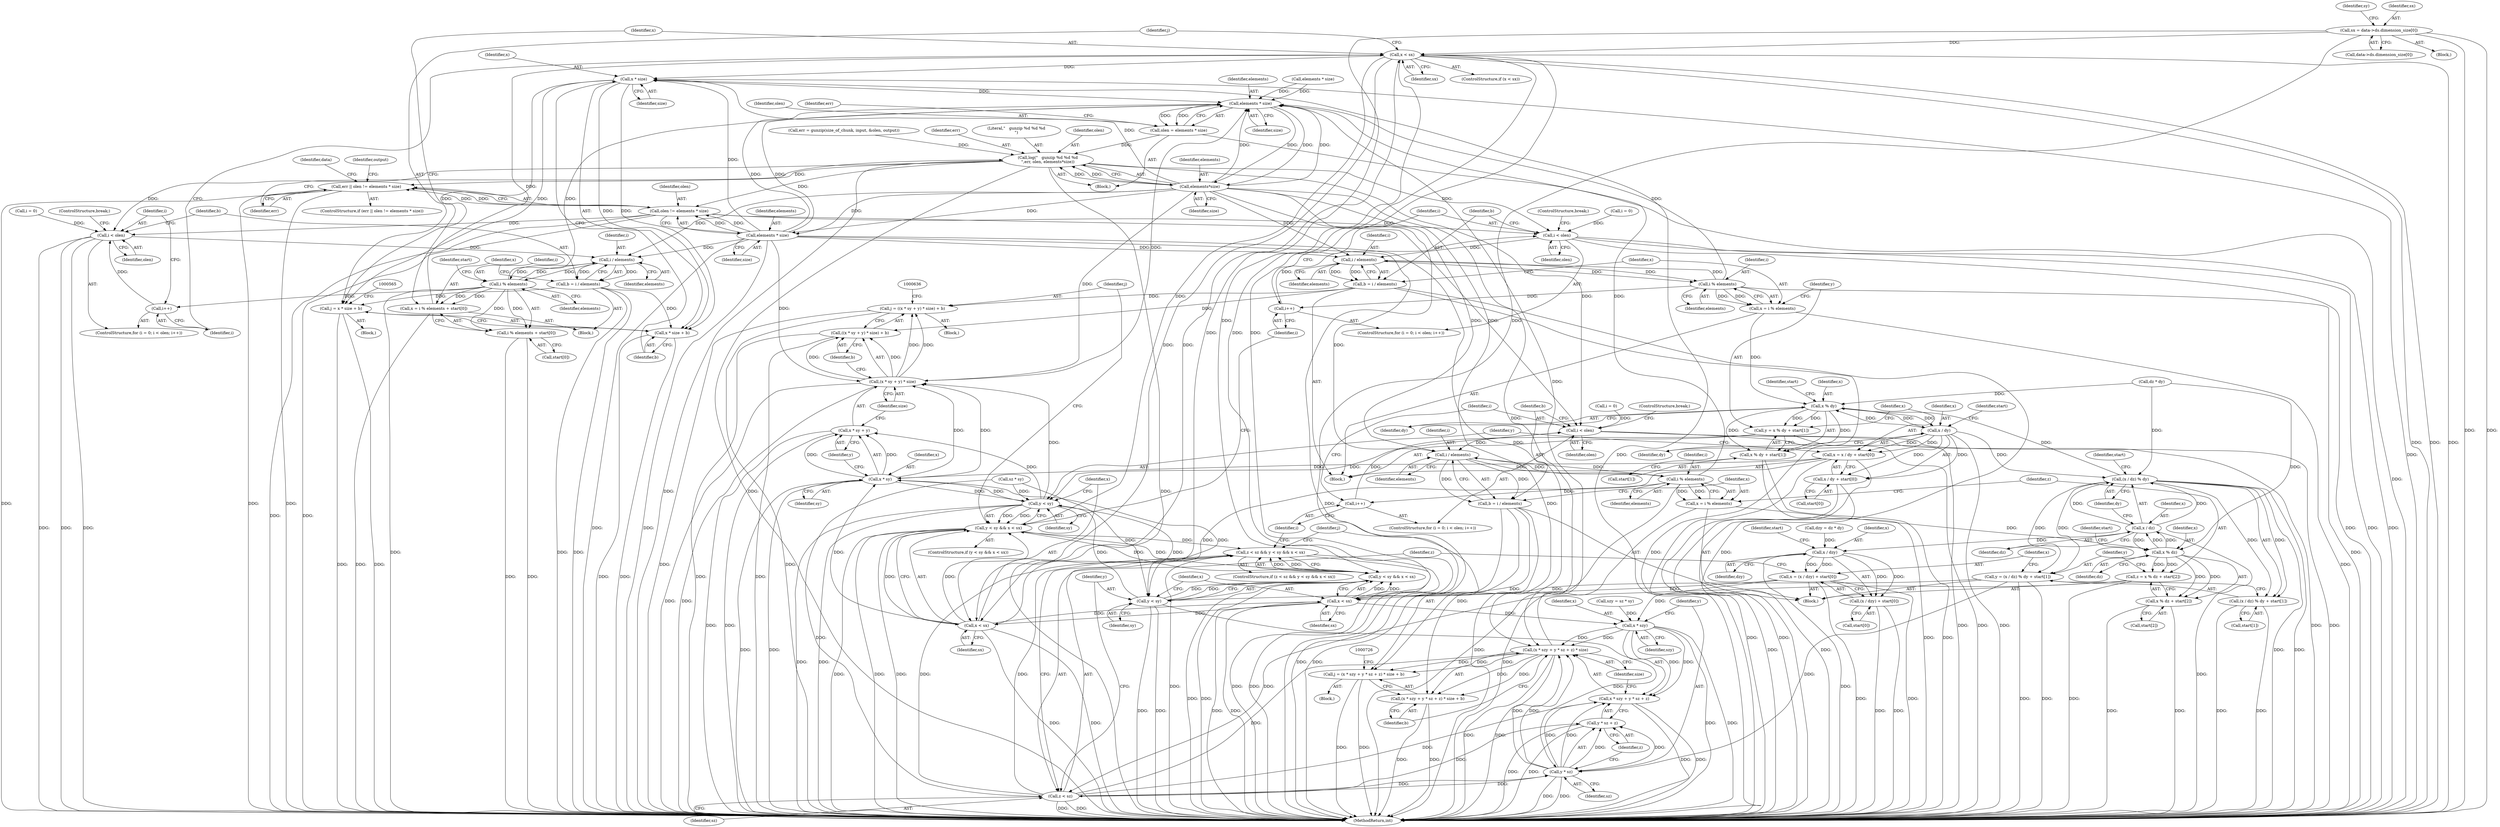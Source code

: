 digraph "0_libmysofa_d39a171e9c6a1c44dbdf43f9db6c3fbd887e38c1@pointer" {
"1000275" [label="(Call,sx = data->ds.dimension_size[0])"];
"1000551" [label="(Call,x < sx)"];
"1000558" [label="(Call,x * size)"];
"1000485" [label="(Call,elements * size)"];
"1000483" [label="(Call,olen = elements * size)"];
"1000498" [label="(Call,log(\"   gunzip %d %d %d\n\",err, olen, elements*size))"];
"1000506" [label="(Call,err || olen != elements * size)"];
"1000508" [label="(Call,olen != elements * size)"];
"1000530" [label="(Call,i < olen)"];
"1000538" [label="(Call,i / elements)"];
"1000536" [label="(Call,b = i / elements)"];
"1000555" [label="(Call,j = x * size + b)"];
"1000557" [label="(Call,x * size + b)"];
"1000544" [label="(Call,i % elements)"];
"1000533" [label="(Call,i++)"];
"1000541" [label="(Call,x = i % elements + start[0])"];
"1000543" [label="(Call,i % elements + start[0])"];
"1000579" [label="(Call,i < olen)"];
"1000587" [label="(Call,i / elements)"];
"1000585" [label="(Call,b = i / elements)"];
"1000622" [label="(Call,j = ((x * sy + y) * size) + b)"];
"1000624" [label="(Call,((x * sy + y) * size) + b)"];
"1000592" [label="(Call,i % elements)"];
"1000582" [label="(Call,i++)"];
"1000590" [label="(Call,x = i % elements)"];
"1000598" [label="(Call,x % dy)"];
"1000595" [label="(Call,y = x % dy + start[1])"];
"1000615" [label="(Call,y < sy)"];
"1000614" [label="(Call,y < sy && x < sx)"];
"1000696" [label="(Call,z < sz && y < sy && x < sx)"];
"1000700" [label="(Call,y < sy && x < sx)"];
"1000625" [label="(Call,(x * sy + y) * size)"];
"1000627" [label="(Call,x * sy)"];
"1000626" [label="(Call,x * sy + y)"];
"1000701" [label="(Call,y < sy)"];
"1000717" [label="(Call,y * sz)"];
"1000697" [label="(Call,z < sz)"];
"1000711" [label="(Call,(x * szy + y * sz + z) * size)"];
"1000708" [label="(Call,j = (x * szy + y * sz + z) * size + b)"];
"1000710" [label="(Call,(x * szy + y * sz + z) * size + b)"];
"1000712" [label="(Call,x * szy + y * sz + z)"];
"1000716" [label="(Call,y * sz + z)"];
"1000597" [label="(Call,x % dy + start[1])"];
"1000607" [label="(Call,x / dy)"];
"1000604" [label="(Call,x = x / dy + start[0])"];
"1000618" [label="(Call,x < sx)"];
"1000704" [label="(Call,x < sx)"];
"1000713" [label="(Call,x * szy)"];
"1000606" [label="(Call,x / dy + start[0])"];
"1000678" [label="(Call,(x / dz) % dy)"];
"1000675" [label="(Call,y = (x / dz) % dy + start[1])"];
"1000677" [label="(Call,(x / dz) % dy + start[1])"];
"1000650" [label="(Call,i < olen)"];
"1000658" [label="(Call,i / elements)"];
"1000656" [label="(Call,b = i / elements)"];
"1000663" [label="(Call,i % elements)"];
"1000653" [label="(Call,i++)"];
"1000661" [label="(Call,x = i % elements)"];
"1000669" [label="(Call,x % dz)"];
"1000666" [label="(Call,z = x % dz + start[2])"];
"1000668" [label="(Call,x % dz + start[2])"];
"1000679" [label="(Call,x / dz)"];
"1000689" [label="(Call,x / dzy)"];
"1000686" [label="(Call,x = (x / dzy) + start[0])"];
"1000688" [label="(Call,(x / dzy) + start[0])"];
"1000502" [label="(Call,elements*size)"];
"1000510" [label="(Call,elements * size)"];
"1000509" [label="(Identifier,olen)"];
"1000714" [label="(Identifier,x)"];
"1000711" [label="(Call,(x * szy + y * sz + z) * size)"];
"1000486" [label="(Identifier,elements)"];
"1000717" [label="(Call,y * sz)"];
"1000646" [label="(ControlStructure,for (i = 0; i < olen; i++))"];
"1000681" [label="(Identifier,dz)"];
"1000610" [label="(Call,start[0])"];
"1000618" [label="(Call,x < sx)"];
"1000530" [label="(Call,i < olen)"];
"1000487" [label="(Identifier,size)"];
"1000652" [label="(Identifier,olen)"];
"1000498" [label="(Call,log(\"   gunzip %d %d %d\n\",err, olen, elements*size))"];
"1000661" [label="(Call,x = i % elements)"];
"1000277" [label="(Call,data->ds.dimension_size[0])"];
"1000696" [label="(Call,z < sz && y < sy && x < sx)"];
"1000671" [label="(Identifier,dz)"];
"1000505" [label="(ControlStructure,if (err || olen != elements * size))"];
"1000695" [label="(ControlStructure,if (z < sz && y < sy && x < sx))"];
"1000688" [label="(Call,(x / dzy) + start[0])"];
"1000609" [label="(Identifier,dy)"];
"1000548" [label="(Identifier,start)"];
"1000591" [label="(Identifier,x)"];
"1000664" [label="(Identifier,i)"];
"1000511" [label="(Identifier,elements)"];
"1000608" [label="(Identifier,x)"];
"1000573" [label="(ControlStructure,break;)"];
"1000678" [label="(Call,(x / dz) % dy)"];
"1000541" [label="(Call,x = i % elements + start[0])"];
"1000690" [label="(Identifier,x)"];
"1000592" [label="(Call,i % elements)"];
"1000304" [label="(Call,dz * dy)"];
"1000275" [label="(Call,sx = data->ds.dimension_size[0])"];
"1000587" [label="(Call,i / elements)"];
"1000537" [label="(Identifier,b)"];
"1000533" [label="(Call,i++)"];
"1000585" [label="(Call,b = i / elements)"];
"1000510" [label="(Call,elements * size)"];
"1000647" [label="(Call,i = 0)"];
"1000669" [label="(Call,x % dz)"];
"1000484" [label="(Identifier,olen)"];
"1000709" [label="(Identifier,j)"];
"1000675" [label="(Call,y = (x / dz) % dy + start[1])"];
"1000581" [label="(Identifier,olen)"];
"1000512" [label="(Identifier,size)"];
"1000734" [label="(ControlStructure,break;)"];
"1000503" [label="(Identifier,elements)"];
"1000683" [label="(Call,start[1])"];
"1000597" [label="(Call,x % dy + start[1])"];
"1000617" [label="(Identifier,sy)"];
"1000595" [label="(Call,y = x % dy + start[1])"];
"1000593" [label="(Identifier,i)"];
"1000700" [label="(Call,y < sy && x < sx)"];
"1000483" [label="(Call,olen = elements * size)"];
"1000653" [label="(Call,i++)"];
"1000769" [label="(MethodReturn,int)"];
"1000527" [label="(Call,i = 0)"];
"1000605" [label="(Identifier,x)"];
"1000719" [label="(Identifier,sz)"];
"1000712" [label="(Call,x * szy + y * sz + z)"];
"1000596" [label="(Identifier,y)"];
"1000546" [label="(Identifier,elements)"];
"1000626" [label="(Call,x * sy + y)"];
"1000650" [label="(Call,i < olen)"];
"1000672" [label="(Call,start[2])"];
"1000309" [label="(Call,sz * sy)"];
"1000542" [label="(Identifier,x)"];
"1000575" [label="(ControlStructure,for (i = 0; i < olen; i++))"];
"1000631" [label="(Identifier,size)"];
"1000488" [label="(Call,err = gunzip(size_of_chunk, input, &olen, output))"];
"1000557" [label="(Call,x * size + b)"];
"1000707" [label="(Block,)"];
"1000489" [label="(Identifier,err)"];
"1000544" [label="(Call,i % elements)"];
"1000588" [label="(Identifier,i)"];
"1000619" [label="(Identifier,x)"];
"1000702" [label="(Identifier,y)"];
"1000365" [label="(Block,)"];
"1000547" [label="(Call,start[0])"];
"1000614" [label="(Call,y < sy && x < sx)"];
"1000682" [label="(Identifier,dy)"];
"1000644" [label="(ControlStructure,break;)"];
"1000558" [label="(Call,x * size)"];
"1000607" [label="(Call,x / dy)"];
"1000703" [label="(Identifier,sy)"];
"1000670" [label="(Identifier,x)"];
"1000521" [label="(Identifier,data)"];
"1000624" [label="(Call,((x * sy + y) * size) + b)"];
"1000687" [label="(Identifier,x)"];
"1000285" [label="(Identifier,sy)"];
"1000677" [label="(Call,(x / dz) % dy + start[1])"];
"1000658" [label="(Call,i / elements)"];
"1000721" [label="(Identifier,size)"];
"1000586" [label="(Identifier,b)"];
"1000710" [label="(Call,(x * szy + y * sz + z) * size + b)"];
"1000602" [label="(Identifier,start)"];
"1000622" [label="(Call,j = ((x * sy + y) * size) + b)"];
"1000540" [label="(Identifier,elements)"];
"1000531" [label="(Identifier,i)"];
"1000629" [label="(Identifier,sy)"];
"1000545" [label="(Identifier,i)"];
"1000666" [label="(Call,z = x % dz + start[2])"];
"1000600" [label="(Identifier,dy)"];
"1000553" [label="(Identifier,sx)"];
"1000604" [label="(Call,x = x / dy + start[0])"];
"1000485" [label="(Call,elements * size)"];
"1000535" [label="(Block,)"];
"1000538" [label="(Call,i / elements)"];
"1000536" [label="(Call,b = i / elements)"];
"1000722" [label="(Identifier,b)"];
"1000656" [label="(Call,b = i / elements)"];
"1000621" [label="(Block,)"];
"1000611" [label="(Identifier,start)"];
"1000554" [label="(Block,)"];
"1000539" [label="(Identifier,i)"];
"1000560" [label="(Identifier,size)"];
"1000706" [label="(Identifier,sx)"];
"1000699" [label="(Identifier,sz)"];
"1000532" [label="(Identifier,olen)"];
"1000613" [label="(ControlStructure,if (y < sy && x < sx))"];
"1000623" [label="(Identifier,j)"];
"1000106" [label="(Block,)"];
"1000655" [label="(Block,)"];
"1000713" [label="(Call,x * szy)"];
"1000679" [label="(Call,x / dz)"];
"1000665" [label="(Identifier,elements)"];
"1000692" [label="(Call,start[0])"];
"1000507" [label="(Identifier,err)"];
"1000689" [label="(Call,x / dzy)"];
"1000704" [label="(Call,x < sx)"];
"1000715" [label="(Identifier,szy)"];
"1000684" [label="(Identifier,start)"];
"1000276" [label="(Identifier,sx)"];
"1000657" [label="(Identifier,b)"];
"1000705" [label="(Identifier,x)"];
"1000663" [label="(Call,i % elements)"];
"1000543" [label="(Call,i % elements + start[0])"];
"1000708" [label="(Call,j = (x * szy + y * sz + z) * size + b)"];
"1000601" [label="(Call,start[1])"];
"1000686" [label="(Call,x = (x / dzy) + start[0])"];
"1000662" [label="(Identifier,x)"];
"1000697" [label="(Call,z < sz)"];
"1000579" [label="(Call,i < olen)"];
"1000680" [label="(Identifier,x)"];
"1000582" [label="(Call,i++)"];
"1000515" [label="(Identifier,output)"];
"1000667" [label="(Identifier,z)"];
"1000307" [label="(Call,szy = sz * sy)"];
"1000559" [label="(Identifier,x)"];
"1000691" [label="(Identifier,dzy)"];
"1000526" [label="(ControlStructure,for (i = 0; i < olen; i++))"];
"1000500" [label="(Identifier,err)"];
"1000693" [label="(Identifier,start)"];
"1000718" [label="(Identifier,y)"];
"1000552" [label="(Identifier,x)"];
"1000576" [label="(Call,i = 0)"];
"1000584" [label="(Block,)"];
"1000627" [label="(Call,x * sy)"];
"1000332" [label="(Call,elements * size)"];
"1000628" [label="(Identifier,x)"];
"1000660" [label="(Identifier,elements)"];
"1000502" [label="(Call,elements*size)"];
"1000499" [label="(Literal,\"   gunzip %d %d %d\n\")"];
"1000701" [label="(Call,y < sy)"];
"1000698" [label="(Identifier,z)"];
"1000504" [label="(Identifier,size)"];
"1000716" [label="(Call,y * sz + z)"];
"1000616" [label="(Identifier,y)"];
"1000589" [label="(Identifier,elements)"];
"1000561" [label="(Identifier,b)"];
"1000501" [label="(Identifier,olen)"];
"1000556" [label="(Identifier,j)"];
"1000508" [label="(Call,olen != elements * size)"];
"1000632" [label="(Identifier,b)"];
"1000506" [label="(Call,err || olen != elements * size)"];
"1000630" [label="(Identifier,y)"];
"1000659" [label="(Identifier,i)"];
"1000580" [label="(Identifier,i)"];
"1000676" [label="(Identifier,y)"];
"1000551" [label="(Call,x < sx)"];
"1000620" [label="(Identifier,sx)"];
"1000625" [label="(Call,(x * sy + y) * size)"];
"1000654" [label="(Identifier,i)"];
"1000550" [label="(ControlStructure,if (x < sx))"];
"1000598" [label="(Call,x % dy)"];
"1000599" [label="(Identifier,x)"];
"1000651" [label="(Identifier,i)"];
"1000673" [label="(Identifier,start)"];
"1000668" [label="(Call,x % dz + start[2])"];
"1000606" [label="(Call,x / dy + start[0])"];
"1000534" [label="(Identifier,i)"];
"1000615" [label="(Call,y < sy)"];
"1000583" [label="(Identifier,i)"];
"1000590" [label="(Call,x = i % elements)"];
"1000555" [label="(Call,j = x * size + b)"];
"1000302" [label="(Call,dzy = dz * dy)"];
"1000720" [label="(Identifier,z)"];
"1000594" [label="(Identifier,elements)"];
"1000275" -> "1000106"  [label="AST: "];
"1000275" -> "1000277"  [label="CFG: "];
"1000276" -> "1000275"  [label="AST: "];
"1000277" -> "1000275"  [label="AST: "];
"1000285" -> "1000275"  [label="CFG: "];
"1000275" -> "1000769"  [label="DDG: "];
"1000275" -> "1000769"  [label="DDG: "];
"1000275" -> "1000551"  [label="DDG: "];
"1000275" -> "1000618"  [label="DDG: "];
"1000275" -> "1000704"  [label="DDG: "];
"1000551" -> "1000550"  [label="AST: "];
"1000551" -> "1000553"  [label="CFG: "];
"1000552" -> "1000551"  [label="AST: "];
"1000553" -> "1000551"  [label="AST: "];
"1000556" -> "1000551"  [label="CFG: "];
"1000534" -> "1000551"  [label="CFG: "];
"1000551" -> "1000769"  [label="DDG: "];
"1000551" -> "1000769"  [label="DDG: "];
"1000551" -> "1000769"  [label="DDG: "];
"1000541" -> "1000551"  [label="DDG: "];
"1000704" -> "1000551"  [label="DDG: "];
"1000618" -> "1000551"  [label="DDG: "];
"1000551" -> "1000558"  [label="DDG: "];
"1000551" -> "1000614"  [label="DDG: "];
"1000551" -> "1000618"  [label="DDG: "];
"1000551" -> "1000700"  [label="DDG: "];
"1000551" -> "1000704"  [label="DDG: "];
"1000558" -> "1000557"  [label="AST: "];
"1000558" -> "1000560"  [label="CFG: "];
"1000559" -> "1000558"  [label="AST: "];
"1000560" -> "1000558"  [label="AST: "];
"1000561" -> "1000558"  [label="CFG: "];
"1000558" -> "1000769"  [label="DDG: "];
"1000558" -> "1000769"  [label="DDG: "];
"1000558" -> "1000485"  [label="DDG: "];
"1000558" -> "1000555"  [label="DDG: "];
"1000558" -> "1000555"  [label="DDG: "];
"1000558" -> "1000557"  [label="DDG: "];
"1000558" -> "1000557"  [label="DDG: "];
"1000510" -> "1000558"  [label="DDG: "];
"1000502" -> "1000558"  [label="DDG: "];
"1000485" -> "1000483"  [label="AST: "];
"1000485" -> "1000487"  [label="CFG: "];
"1000486" -> "1000485"  [label="AST: "];
"1000487" -> "1000485"  [label="AST: "];
"1000483" -> "1000485"  [label="CFG: "];
"1000485" -> "1000483"  [label="DDG: "];
"1000485" -> "1000483"  [label="DDG: "];
"1000332" -> "1000485"  [label="DDG: "];
"1000332" -> "1000485"  [label="DDG: "];
"1000502" -> "1000485"  [label="DDG: "];
"1000502" -> "1000485"  [label="DDG: "];
"1000592" -> "1000485"  [label="DDG: "];
"1000663" -> "1000485"  [label="DDG: "];
"1000544" -> "1000485"  [label="DDG: "];
"1000510" -> "1000485"  [label="DDG: "];
"1000510" -> "1000485"  [label="DDG: "];
"1000625" -> "1000485"  [label="DDG: "];
"1000711" -> "1000485"  [label="DDG: "];
"1000485" -> "1000502"  [label="DDG: "];
"1000485" -> "1000502"  [label="DDG: "];
"1000483" -> "1000365"  [label="AST: "];
"1000484" -> "1000483"  [label="AST: "];
"1000489" -> "1000483"  [label="CFG: "];
"1000483" -> "1000769"  [label="DDG: "];
"1000483" -> "1000498"  [label="DDG: "];
"1000498" -> "1000365"  [label="AST: "];
"1000498" -> "1000502"  [label="CFG: "];
"1000499" -> "1000498"  [label="AST: "];
"1000500" -> "1000498"  [label="AST: "];
"1000501" -> "1000498"  [label="AST: "];
"1000502" -> "1000498"  [label="AST: "];
"1000507" -> "1000498"  [label="CFG: "];
"1000498" -> "1000769"  [label="DDG: "];
"1000498" -> "1000769"  [label="DDG: "];
"1000498" -> "1000769"  [label="DDG: "];
"1000488" -> "1000498"  [label="DDG: "];
"1000502" -> "1000498"  [label="DDG: "];
"1000502" -> "1000498"  [label="DDG: "];
"1000498" -> "1000506"  [label="DDG: "];
"1000498" -> "1000508"  [label="DDG: "];
"1000498" -> "1000530"  [label="DDG: "];
"1000498" -> "1000579"  [label="DDG: "];
"1000498" -> "1000650"  [label="DDG: "];
"1000506" -> "1000505"  [label="AST: "];
"1000506" -> "1000507"  [label="CFG: "];
"1000506" -> "1000508"  [label="CFG: "];
"1000507" -> "1000506"  [label="AST: "];
"1000508" -> "1000506"  [label="AST: "];
"1000515" -> "1000506"  [label="CFG: "];
"1000521" -> "1000506"  [label="CFG: "];
"1000506" -> "1000769"  [label="DDG: "];
"1000506" -> "1000769"  [label="DDG: "];
"1000506" -> "1000769"  [label="DDG: "];
"1000508" -> "1000506"  [label="DDG: "];
"1000508" -> "1000506"  [label="DDG: "];
"1000508" -> "1000510"  [label="CFG: "];
"1000509" -> "1000508"  [label="AST: "];
"1000510" -> "1000508"  [label="AST: "];
"1000508" -> "1000769"  [label="DDG: "];
"1000508" -> "1000769"  [label="DDG: "];
"1000510" -> "1000508"  [label="DDG: "];
"1000510" -> "1000508"  [label="DDG: "];
"1000508" -> "1000530"  [label="DDG: "];
"1000508" -> "1000579"  [label="DDG: "];
"1000508" -> "1000650"  [label="DDG: "];
"1000530" -> "1000526"  [label="AST: "];
"1000530" -> "1000532"  [label="CFG: "];
"1000531" -> "1000530"  [label="AST: "];
"1000532" -> "1000530"  [label="AST: "];
"1000537" -> "1000530"  [label="CFG: "];
"1000573" -> "1000530"  [label="CFG: "];
"1000530" -> "1000769"  [label="DDG: "];
"1000530" -> "1000769"  [label="DDG: "];
"1000530" -> "1000769"  [label="DDG: "];
"1000527" -> "1000530"  [label="DDG: "];
"1000533" -> "1000530"  [label="DDG: "];
"1000530" -> "1000538"  [label="DDG: "];
"1000538" -> "1000536"  [label="AST: "];
"1000538" -> "1000540"  [label="CFG: "];
"1000539" -> "1000538"  [label="AST: "];
"1000540" -> "1000538"  [label="AST: "];
"1000536" -> "1000538"  [label="CFG: "];
"1000538" -> "1000536"  [label="DDG: "];
"1000538" -> "1000536"  [label="DDG: "];
"1000502" -> "1000538"  [label="DDG: "];
"1000544" -> "1000538"  [label="DDG: "];
"1000510" -> "1000538"  [label="DDG: "];
"1000538" -> "1000544"  [label="DDG: "];
"1000538" -> "1000544"  [label="DDG: "];
"1000536" -> "1000535"  [label="AST: "];
"1000537" -> "1000536"  [label="AST: "];
"1000542" -> "1000536"  [label="CFG: "];
"1000536" -> "1000769"  [label="DDG: "];
"1000536" -> "1000769"  [label="DDG: "];
"1000536" -> "1000555"  [label="DDG: "];
"1000536" -> "1000557"  [label="DDG: "];
"1000555" -> "1000554"  [label="AST: "];
"1000555" -> "1000557"  [label="CFG: "];
"1000556" -> "1000555"  [label="AST: "];
"1000557" -> "1000555"  [label="AST: "];
"1000565" -> "1000555"  [label="CFG: "];
"1000555" -> "1000769"  [label="DDG: "];
"1000555" -> "1000769"  [label="DDG: "];
"1000557" -> "1000561"  [label="CFG: "];
"1000561" -> "1000557"  [label="AST: "];
"1000557" -> "1000769"  [label="DDG: "];
"1000557" -> "1000769"  [label="DDG: "];
"1000544" -> "1000543"  [label="AST: "];
"1000544" -> "1000546"  [label="CFG: "];
"1000545" -> "1000544"  [label="AST: "];
"1000546" -> "1000544"  [label="AST: "];
"1000548" -> "1000544"  [label="CFG: "];
"1000544" -> "1000769"  [label="DDG: "];
"1000544" -> "1000533"  [label="DDG: "];
"1000544" -> "1000541"  [label="DDG: "];
"1000544" -> "1000541"  [label="DDG: "];
"1000544" -> "1000543"  [label="DDG: "];
"1000544" -> "1000543"  [label="DDG: "];
"1000533" -> "1000526"  [label="AST: "];
"1000533" -> "1000534"  [label="CFG: "];
"1000534" -> "1000533"  [label="AST: "];
"1000531" -> "1000533"  [label="CFG: "];
"1000541" -> "1000535"  [label="AST: "];
"1000541" -> "1000543"  [label="CFG: "];
"1000542" -> "1000541"  [label="AST: "];
"1000543" -> "1000541"  [label="AST: "];
"1000552" -> "1000541"  [label="CFG: "];
"1000541" -> "1000769"  [label="DDG: "];
"1000543" -> "1000547"  [label="CFG: "];
"1000547" -> "1000543"  [label="AST: "];
"1000543" -> "1000769"  [label="DDG: "];
"1000543" -> "1000769"  [label="DDG: "];
"1000579" -> "1000575"  [label="AST: "];
"1000579" -> "1000581"  [label="CFG: "];
"1000580" -> "1000579"  [label="AST: "];
"1000581" -> "1000579"  [label="AST: "];
"1000586" -> "1000579"  [label="CFG: "];
"1000644" -> "1000579"  [label="CFG: "];
"1000579" -> "1000769"  [label="DDG: "];
"1000579" -> "1000769"  [label="DDG: "];
"1000579" -> "1000769"  [label="DDG: "];
"1000576" -> "1000579"  [label="DDG: "];
"1000582" -> "1000579"  [label="DDG: "];
"1000579" -> "1000587"  [label="DDG: "];
"1000587" -> "1000585"  [label="AST: "];
"1000587" -> "1000589"  [label="CFG: "];
"1000588" -> "1000587"  [label="AST: "];
"1000589" -> "1000587"  [label="AST: "];
"1000585" -> "1000587"  [label="CFG: "];
"1000587" -> "1000585"  [label="DDG: "];
"1000587" -> "1000585"  [label="DDG: "];
"1000502" -> "1000587"  [label="DDG: "];
"1000510" -> "1000587"  [label="DDG: "];
"1000592" -> "1000587"  [label="DDG: "];
"1000587" -> "1000592"  [label="DDG: "];
"1000587" -> "1000592"  [label="DDG: "];
"1000585" -> "1000584"  [label="AST: "];
"1000586" -> "1000585"  [label="AST: "];
"1000591" -> "1000585"  [label="CFG: "];
"1000585" -> "1000769"  [label="DDG: "];
"1000585" -> "1000769"  [label="DDG: "];
"1000585" -> "1000622"  [label="DDG: "];
"1000585" -> "1000624"  [label="DDG: "];
"1000622" -> "1000621"  [label="AST: "];
"1000622" -> "1000624"  [label="CFG: "];
"1000623" -> "1000622"  [label="AST: "];
"1000624" -> "1000622"  [label="AST: "];
"1000636" -> "1000622"  [label="CFG: "];
"1000622" -> "1000769"  [label="DDG: "];
"1000622" -> "1000769"  [label="DDG: "];
"1000625" -> "1000622"  [label="DDG: "];
"1000625" -> "1000622"  [label="DDG: "];
"1000624" -> "1000632"  [label="CFG: "];
"1000625" -> "1000624"  [label="AST: "];
"1000632" -> "1000624"  [label="AST: "];
"1000624" -> "1000769"  [label="DDG: "];
"1000624" -> "1000769"  [label="DDG: "];
"1000625" -> "1000624"  [label="DDG: "];
"1000625" -> "1000624"  [label="DDG: "];
"1000592" -> "1000590"  [label="AST: "];
"1000592" -> "1000594"  [label="CFG: "];
"1000593" -> "1000592"  [label="AST: "];
"1000594" -> "1000592"  [label="AST: "];
"1000590" -> "1000592"  [label="CFG: "];
"1000592" -> "1000769"  [label="DDG: "];
"1000592" -> "1000582"  [label="DDG: "];
"1000592" -> "1000590"  [label="DDG: "];
"1000592" -> "1000590"  [label="DDG: "];
"1000582" -> "1000575"  [label="AST: "];
"1000582" -> "1000583"  [label="CFG: "];
"1000583" -> "1000582"  [label="AST: "];
"1000580" -> "1000582"  [label="CFG: "];
"1000590" -> "1000584"  [label="AST: "];
"1000591" -> "1000590"  [label="AST: "];
"1000596" -> "1000590"  [label="CFG: "];
"1000590" -> "1000769"  [label="DDG: "];
"1000590" -> "1000598"  [label="DDG: "];
"1000598" -> "1000597"  [label="AST: "];
"1000598" -> "1000600"  [label="CFG: "];
"1000599" -> "1000598"  [label="AST: "];
"1000600" -> "1000598"  [label="AST: "];
"1000602" -> "1000598"  [label="CFG: "];
"1000598" -> "1000595"  [label="DDG: "];
"1000598" -> "1000595"  [label="DDG: "];
"1000598" -> "1000597"  [label="DDG: "];
"1000598" -> "1000597"  [label="DDG: "];
"1000678" -> "1000598"  [label="DDG: "];
"1000304" -> "1000598"  [label="DDG: "];
"1000607" -> "1000598"  [label="DDG: "];
"1000598" -> "1000607"  [label="DDG: "];
"1000598" -> "1000607"  [label="DDG: "];
"1000595" -> "1000584"  [label="AST: "];
"1000595" -> "1000597"  [label="CFG: "];
"1000596" -> "1000595"  [label="AST: "];
"1000597" -> "1000595"  [label="AST: "];
"1000605" -> "1000595"  [label="CFG: "];
"1000595" -> "1000769"  [label="DDG: "];
"1000595" -> "1000615"  [label="DDG: "];
"1000615" -> "1000614"  [label="AST: "];
"1000615" -> "1000617"  [label="CFG: "];
"1000616" -> "1000615"  [label="AST: "];
"1000617" -> "1000615"  [label="AST: "];
"1000619" -> "1000615"  [label="CFG: "];
"1000614" -> "1000615"  [label="CFG: "];
"1000615" -> "1000769"  [label="DDG: "];
"1000615" -> "1000769"  [label="DDG: "];
"1000615" -> "1000614"  [label="DDG: "];
"1000615" -> "1000614"  [label="DDG: "];
"1000627" -> "1000615"  [label="DDG: "];
"1000309" -> "1000615"  [label="DDG: "];
"1000701" -> "1000615"  [label="DDG: "];
"1000615" -> "1000625"  [label="DDG: "];
"1000615" -> "1000627"  [label="DDG: "];
"1000615" -> "1000626"  [label="DDG: "];
"1000615" -> "1000701"  [label="DDG: "];
"1000614" -> "1000613"  [label="AST: "];
"1000614" -> "1000618"  [label="CFG: "];
"1000618" -> "1000614"  [label="AST: "];
"1000623" -> "1000614"  [label="CFG: "];
"1000583" -> "1000614"  [label="CFG: "];
"1000614" -> "1000769"  [label="DDG: "];
"1000614" -> "1000769"  [label="DDG: "];
"1000614" -> "1000769"  [label="DDG: "];
"1000618" -> "1000614"  [label="DDG: "];
"1000618" -> "1000614"  [label="DDG: "];
"1000700" -> "1000614"  [label="DDG: "];
"1000614" -> "1000696"  [label="DDG: "];
"1000614" -> "1000700"  [label="DDG: "];
"1000696" -> "1000695"  [label="AST: "];
"1000696" -> "1000697"  [label="CFG: "];
"1000696" -> "1000700"  [label="CFG: "];
"1000697" -> "1000696"  [label="AST: "];
"1000700" -> "1000696"  [label="AST: "];
"1000709" -> "1000696"  [label="CFG: "];
"1000654" -> "1000696"  [label="CFG: "];
"1000696" -> "1000769"  [label="DDG: "];
"1000696" -> "1000769"  [label="DDG: "];
"1000696" -> "1000769"  [label="DDG: "];
"1000697" -> "1000696"  [label="DDG: "];
"1000697" -> "1000696"  [label="DDG: "];
"1000700" -> "1000696"  [label="DDG: "];
"1000700" -> "1000696"  [label="DDG: "];
"1000700" -> "1000701"  [label="CFG: "];
"1000700" -> "1000704"  [label="CFG: "];
"1000701" -> "1000700"  [label="AST: "];
"1000704" -> "1000700"  [label="AST: "];
"1000700" -> "1000769"  [label="DDG: "];
"1000700" -> "1000769"  [label="DDG: "];
"1000701" -> "1000700"  [label="DDG: "];
"1000701" -> "1000700"  [label="DDG: "];
"1000704" -> "1000700"  [label="DDG: "];
"1000704" -> "1000700"  [label="DDG: "];
"1000625" -> "1000631"  [label="CFG: "];
"1000626" -> "1000625"  [label="AST: "];
"1000631" -> "1000625"  [label="AST: "];
"1000632" -> "1000625"  [label="CFG: "];
"1000625" -> "1000769"  [label="DDG: "];
"1000625" -> "1000769"  [label="DDG: "];
"1000627" -> "1000625"  [label="DDG: "];
"1000627" -> "1000625"  [label="DDG: "];
"1000510" -> "1000625"  [label="DDG: "];
"1000502" -> "1000625"  [label="DDG: "];
"1000627" -> "1000626"  [label="AST: "];
"1000627" -> "1000629"  [label="CFG: "];
"1000628" -> "1000627"  [label="AST: "];
"1000629" -> "1000627"  [label="AST: "];
"1000630" -> "1000627"  [label="CFG: "];
"1000627" -> "1000769"  [label="DDG: "];
"1000627" -> "1000769"  [label="DDG: "];
"1000627" -> "1000626"  [label="DDG: "];
"1000627" -> "1000626"  [label="DDG: "];
"1000604" -> "1000627"  [label="DDG: "];
"1000618" -> "1000627"  [label="DDG: "];
"1000627" -> "1000701"  [label="DDG: "];
"1000626" -> "1000630"  [label="CFG: "];
"1000630" -> "1000626"  [label="AST: "];
"1000631" -> "1000626"  [label="CFG: "];
"1000626" -> "1000769"  [label="DDG: "];
"1000626" -> "1000769"  [label="DDG: "];
"1000701" -> "1000703"  [label="CFG: "];
"1000702" -> "1000701"  [label="AST: "];
"1000703" -> "1000701"  [label="AST: "];
"1000705" -> "1000701"  [label="CFG: "];
"1000701" -> "1000769"  [label="DDG: "];
"1000701" -> "1000769"  [label="DDG: "];
"1000675" -> "1000701"  [label="DDG: "];
"1000309" -> "1000701"  [label="DDG: "];
"1000701" -> "1000717"  [label="DDG: "];
"1000717" -> "1000716"  [label="AST: "];
"1000717" -> "1000719"  [label="CFG: "];
"1000718" -> "1000717"  [label="AST: "];
"1000719" -> "1000717"  [label="AST: "];
"1000720" -> "1000717"  [label="CFG: "];
"1000717" -> "1000769"  [label="DDG: "];
"1000717" -> "1000769"  [label="DDG: "];
"1000717" -> "1000697"  [label="DDG: "];
"1000717" -> "1000711"  [label="DDG: "];
"1000717" -> "1000711"  [label="DDG: "];
"1000717" -> "1000712"  [label="DDG: "];
"1000717" -> "1000712"  [label="DDG: "];
"1000717" -> "1000716"  [label="DDG: "];
"1000717" -> "1000716"  [label="DDG: "];
"1000675" -> "1000717"  [label="DDG: "];
"1000697" -> "1000717"  [label="DDG: "];
"1000697" -> "1000699"  [label="CFG: "];
"1000698" -> "1000697"  [label="AST: "];
"1000699" -> "1000697"  [label="AST: "];
"1000702" -> "1000697"  [label="CFG: "];
"1000697" -> "1000769"  [label="DDG: "];
"1000697" -> "1000769"  [label="DDG: "];
"1000666" -> "1000697"  [label="DDG: "];
"1000309" -> "1000697"  [label="DDG: "];
"1000697" -> "1000711"  [label="DDG: "];
"1000697" -> "1000712"  [label="DDG: "];
"1000697" -> "1000716"  [label="DDG: "];
"1000711" -> "1000710"  [label="AST: "];
"1000711" -> "1000721"  [label="CFG: "];
"1000712" -> "1000711"  [label="AST: "];
"1000721" -> "1000711"  [label="AST: "];
"1000722" -> "1000711"  [label="CFG: "];
"1000711" -> "1000769"  [label="DDG: "];
"1000711" -> "1000769"  [label="DDG: "];
"1000711" -> "1000708"  [label="DDG: "];
"1000711" -> "1000708"  [label="DDG: "];
"1000711" -> "1000710"  [label="DDG: "];
"1000711" -> "1000710"  [label="DDG: "];
"1000713" -> "1000711"  [label="DDG: "];
"1000713" -> "1000711"  [label="DDG: "];
"1000510" -> "1000711"  [label="DDG: "];
"1000502" -> "1000711"  [label="DDG: "];
"1000708" -> "1000707"  [label="AST: "];
"1000708" -> "1000710"  [label="CFG: "];
"1000709" -> "1000708"  [label="AST: "];
"1000710" -> "1000708"  [label="AST: "];
"1000726" -> "1000708"  [label="CFG: "];
"1000708" -> "1000769"  [label="DDG: "];
"1000708" -> "1000769"  [label="DDG: "];
"1000656" -> "1000708"  [label="DDG: "];
"1000710" -> "1000722"  [label="CFG: "];
"1000722" -> "1000710"  [label="AST: "];
"1000710" -> "1000769"  [label="DDG: "];
"1000710" -> "1000769"  [label="DDG: "];
"1000656" -> "1000710"  [label="DDG: "];
"1000712" -> "1000716"  [label="CFG: "];
"1000713" -> "1000712"  [label="AST: "];
"1000716" -> "1000712"  [label="AST: "];
"1000721" -> "1000712"  [label="CFG: "];
"1000712" -> "1000769"  [label="DDG: "];
"1000712" -> "1000769"  [label="DDG: "];
"1000713" -> "1000712"  [label="DDG: "];
"1000713" -> "1000712"  [label="DDG: "];
"1000716" -> "1000720"  [label="CFG: "];
"1000720" -> "1000716"  [label="AST: "];
"1000716" -> "1000769"  [label="DDG: "];
"1000716" -> "1000769"  [label="DDG: "];
"1000597" -> "1000601"  [label="CFG: "];
"1000601" -> "1000597"  [label="AST: "];
"1000597" -> "1000769"  [label="DDG: "];
"1000597" -> "1000769"  [label="DDG: "];
"1000607" -> "1000606"  [label="AST: "];
"1000607" -> "1000609"  [label="CFG: "];
"1000608" -> "1000607"  [label="AST: "];
"1000609" -> "1000607"  [label="AST: "];
"1000611" -> "1000607"  [label="CFG: "];
"1000607" -> "1000769"  [label="DDG: "];
"1000607" -> "1000604"  [label="DDG: "];
"1000607" -> "1000604"  [label="DDG: "];
"1000607" -> "1000606"  [label="DDG: "];
"1000607" -> "1000606"  [label="DDG: "];
"1000607" -> "1000678"  [label="DDG: "];
"1000604" -> "1000584"  [label="AST: "];
"1000604" -> "1000606"  [label="CFG: "];
"1000605" -> "1000604"  [label="AST: "];
"1000606" -> "1000604"  [label="AST: "];
"1000616" -> "1000604"  [label="CFG: "];
"1000604" -> "1000769"  [label="DDG: "];
"1000604" -> "1000769"  [label="DDG: "];
"1000604" -> "1000618"  [label="DDG: "];
"1000618" -> "1000620"  [label="CFG: "];
"1000619" -> "1000618"  [label="AST: "];
"1000620" -> "1000618"  [label="AST: "];
"1000618" -> "1000769"  [label="DDG: "];
"1000618" -> "1000769"  [label="DDG: "];
"1000704" -> "1000618"  [label="DDG: "];
"1000618" -> "1000704"  [label="DDG: "];
"1000704" -> "1000706"  [label="CFG: "];
"1000705" -> "1000704"  [label="AST: "];
"1000706" -> "1000704"  [label="AST: "];
"1000704" -> "1000769"  [label="DDG: "];
"1000704" -> "1000769"  [label="DDG: "];
"1000686" -> "1000704"  [label="DDG: "];
"1000704" -> "1000713"  [label="DDG: "];
"1000713" -> "1000715"  [label="CFG: "];
"1000714" -> "1000713"  [label="AST: "];
"1000715" -> "1000713"  [label="AST: "];
"1000718" -> "1000713"  [label="CFG: "];
"1000713" -> "1000769"  [label="DDG: "];
"1000713" -> "1000769"  [label="DDG: "];
"1000686" -> "1000713"  [label="DDG: "];
"1000307" -> "1000713"  [label="DDG: "];
"1000606" -> "1000610"  [label="CFG: "];
"1000610" -> "1000606"  [label="AST: "];
"1000606" -> "1000769"  [label="DDG: "];
"1000606" -> "1000769"  [label="DDG: "];
"1000678" -> "1000677"  [label="AST: "];
"1000678" -> "1000682"  [label="CFG: "];
"1000679" -> "1000678"  [label="AST: "];
"1000682" -> "1000678"  [label="AST: "];
"1000684" -> "1000678"  [label="CFG: "];
"1000678" -> "1000769"  [label="DDG: "];
"1000678" -> "1000769"  [label="DDG: "];
"1000678" -> "1000675"  [label="DDG: "];
"1000678" -> "1000675"  [label="DDG: "];
"1000678" -> "1000677"  [label="DDG: "];
"1000678" -> "1000677"  [label="DDG: "];
"1000679" -> "1000678"  [label="DDG: "];
"1000679" -> "1000678"  [label="DDG: "];
"1000304" -> "1000678"  [label="DDG: "];
"1000675" -> "1000655"  [label="AST: "];
"1000675" -> "1000677"  [label="CFG: "];
"1000676" -> "1000675"  [label="AST: "];
"1000677" -> "1000675"  [label="AST: "];
"1000687" -> "1000675"  [label="CFG: "];
"1000675" -> "1000769"  [label="DDG: "];
"1000675" -> "1000769"  [label="DDG: "];
"1000677" -> "1000683"  [label="CFG: "];
"1000683" -> "1000677"  [label="AST: "];
"1000677" -> "1000769"  [label="DDG: "];
"1000677" -> "1000769"  [label="DDG: "];
"1000650" -> "1000646"  [label="AST: "];
"1000650" -> "1000652"  [label="CFG: "];
"1000651" -> "1000650"  [label="AST: "];
"1000652" -> "1000650"  [label="AST: "];
"1000657" -> "1000650"  [label="CFG: "];
"1000734" -> "1000650"  [label="CFG: "];
"1000650" -> "1000769"  [label="DDG: "];
"1000650" -> "1000769"  [label="DDG: "];
"1000650" -> "1000769"  [label="DDG: "];
"1000647" -> "1000650"  [label="DDG: "];
"1000653" -> "1000650"  [label="DDG: "];
"1000650" -> "1000658"  [label="DDG: "];
"1000658" -> "1000656"  [label="AST: "];
"1000658" -> "1000660"  [label="CFG: "];
"1000659" -> "1000658"  [label="AST: "];
"1000660" -> "1000658"  [label="AST: "];
"1000656" -> "1000658"  [label="CFG: "];
"1000658" -> "1000656"  [label="DDG: "];
"1000658" -> "1000656"  [label="DDG: "];
"1000502" -> "1000658"  [label="DDG: "];
"1000510" -> "1000658"  [label="DDG: "];
"1000663" -> "1000658"  [label="DDG: "];
"1000658" -> "1000663"  [label="DDG: "];
"1000658" -> "1000663"  [label="DDG: "];
"1000656" -> "1000655"  [label="AST: "];
"1000657" -> "1000656"  [label="AST: "];
"1000662" -> "1000656"  [label="CFG: "];
"1000656" -> "1000769"  [label="DDG: "];
"1000656" -> "1000769"  [label="DDG: "];
"1000663" -> "1000661"  [label="AST: "];
"1000663" -> "1000665"  [label="CFG: "];
"1000664" -> "1000663"  [label="AST: "];
"1000665" -> "1000663"  [label="AST: "];
"1000661" -> "1000663"  [label="CFG: "];
"1000663" -> "1000769"  [label="DDG: "];
"1000663" -> "1000653"  [label="DDG: "];
"1000663" -> "1000661"  [label="DDG: "];
"1000663" -> "1000661"  [label="DDG: "];
"1000653" -> "1000646"  [label="AST: "];
"1000653" -> "1000654"  [label="CFG: "];
"1000654" -> "1000653"  [label="AST: "];
"1000651" -> "1000653"  [label="CFG: "];
"1000661" -> "1000655"  [label="AST: "];
"1000662" -> "1000661"  [label="AST: "];
"1000667" -> "1000661"  [label="CFG: "];
"1000661" -> "1000769"  [label="DDG: "];
"1000661" -> "1000669"  [label="DDG: "];
"1000669" -> "1000668"  [label="AST: "];
"1000669" -> "1000671"  [label="CFG: "];
"1000670" -> "1000669"  [label="AST: "];
"1000671" -> "1000669"  [label="AST: "];
"1000673" -> "1000669"  [label="CFG: "];
"1000669" -> "1000666"  [label="DDG: "];
"1000669" -> "1000666"  [label="DDG: "];
"1000669" -> "1000668"  [label="DDG: "];
"1000669" -> "1000668"  [label="DDG: "];
"1000679" -> "1000669"  [label="DDG: "];
"1000304" -> "1000669"  [label="DDG: "];
"1000669" -> "1000679"  [label="DDG: "];
"1000669" -> "1000679"  [label="DDG: "];
"1000666" -> "1000655"  [label="AST: "];
"1000666" -> "1000668"  [label="CFG: "];
"1000667" -> "1000666"  [label="AST: "];
"1000668" -> "1000666"  [label="AST: "];
"1000676" -> "1000666"  [label="CFG: "];
"1000666" -> "1000769"  [label="DDG: "];
"1000668" -> "1000672"  [label="CFG: "];
"1000672" -> "1000668"  [label="AST: "];
"1000668" -> "1000769"  [label="DDG: "];
"1000668" -> "1000769"  [label="DDG: "];
"1000679" -> "1000681"  [label="CFG: "];
"1000680" -> "1000679"  [label="AST: "];
"1000681" -> "1000679"  [label="AST: "];
"1000682" -> "1000679"  [label="CFG: "];
"1000679" -> "1000769"  [label="DDG: "];
"1000679" -> "1000689"  [label="DDG: "];
"1000689" -> "1000688"  [label="AST: "];
"1000689" -> "1000691"  [label="CFG: "];
"1000690" -> "1000689"  [label="AST: "];
"1000691" -> "1000689"  [label="AST: "];
"1000693" -> "1000689"  [label="CFG: "];
"1000689" -> "1000769"  [label="DDG: "];
"1000689" -> "1000686"  [label="DDG: "];
"1000689" -> "1000686"  [label="DDG: "];
"1000689" -> "1000688"  [label="DDG: "];
"1000689" -> "1000688"  [label="DDG: "];
"1000302" -> "1000689"  [label="DDG: "];
"1000686" -> "1000655"  [label="AST: "];
"1000686" -> "1000688"  [label="CFG: "];
"1000687" -> "1000686"  [label="AST: "];
"1000688" -> "1000686"  [label="AST: "];
"1000698" -> "1000686"  [label="CFG: "];
"1000686" -> "1000769"  [label="DDG: "];
"1000686" -> "1000769"  [label="DDG: "];
"1000688" -> "1000692"  [label="CFG: "];
"1000692" -> "1000688"  [label="AST: "];
"1000688" -> "1000769"  [label="DDG: "];
"1000688" -> "1000769"  [label="DDG: "];
"1000502" -> "1000504"  [label="CFG: "];
"1000503" -> "1000502"  [label="AST: "];
"1000504" -> "1000502"  [label="AST: "];
"1000502" -> "1000769"  [label="DDG: "];
"1000502" -> "1000769"  [label="DDG: "];
"1000502" -> "1000510"  [label="DDG: "];
"1000502" -> "1000510"  [label="DDG: "];
"1000510" -> "1000512"  [label="CFG: "];
"1000511" -> "1000510"  [label="AST: "];
"1000512" -> "1000510"  [label="AST: "];
"1000510" -> "1000769"  [label="DDG: "];
"1000510" -> "1000769"  [label="DDG: "];
}
